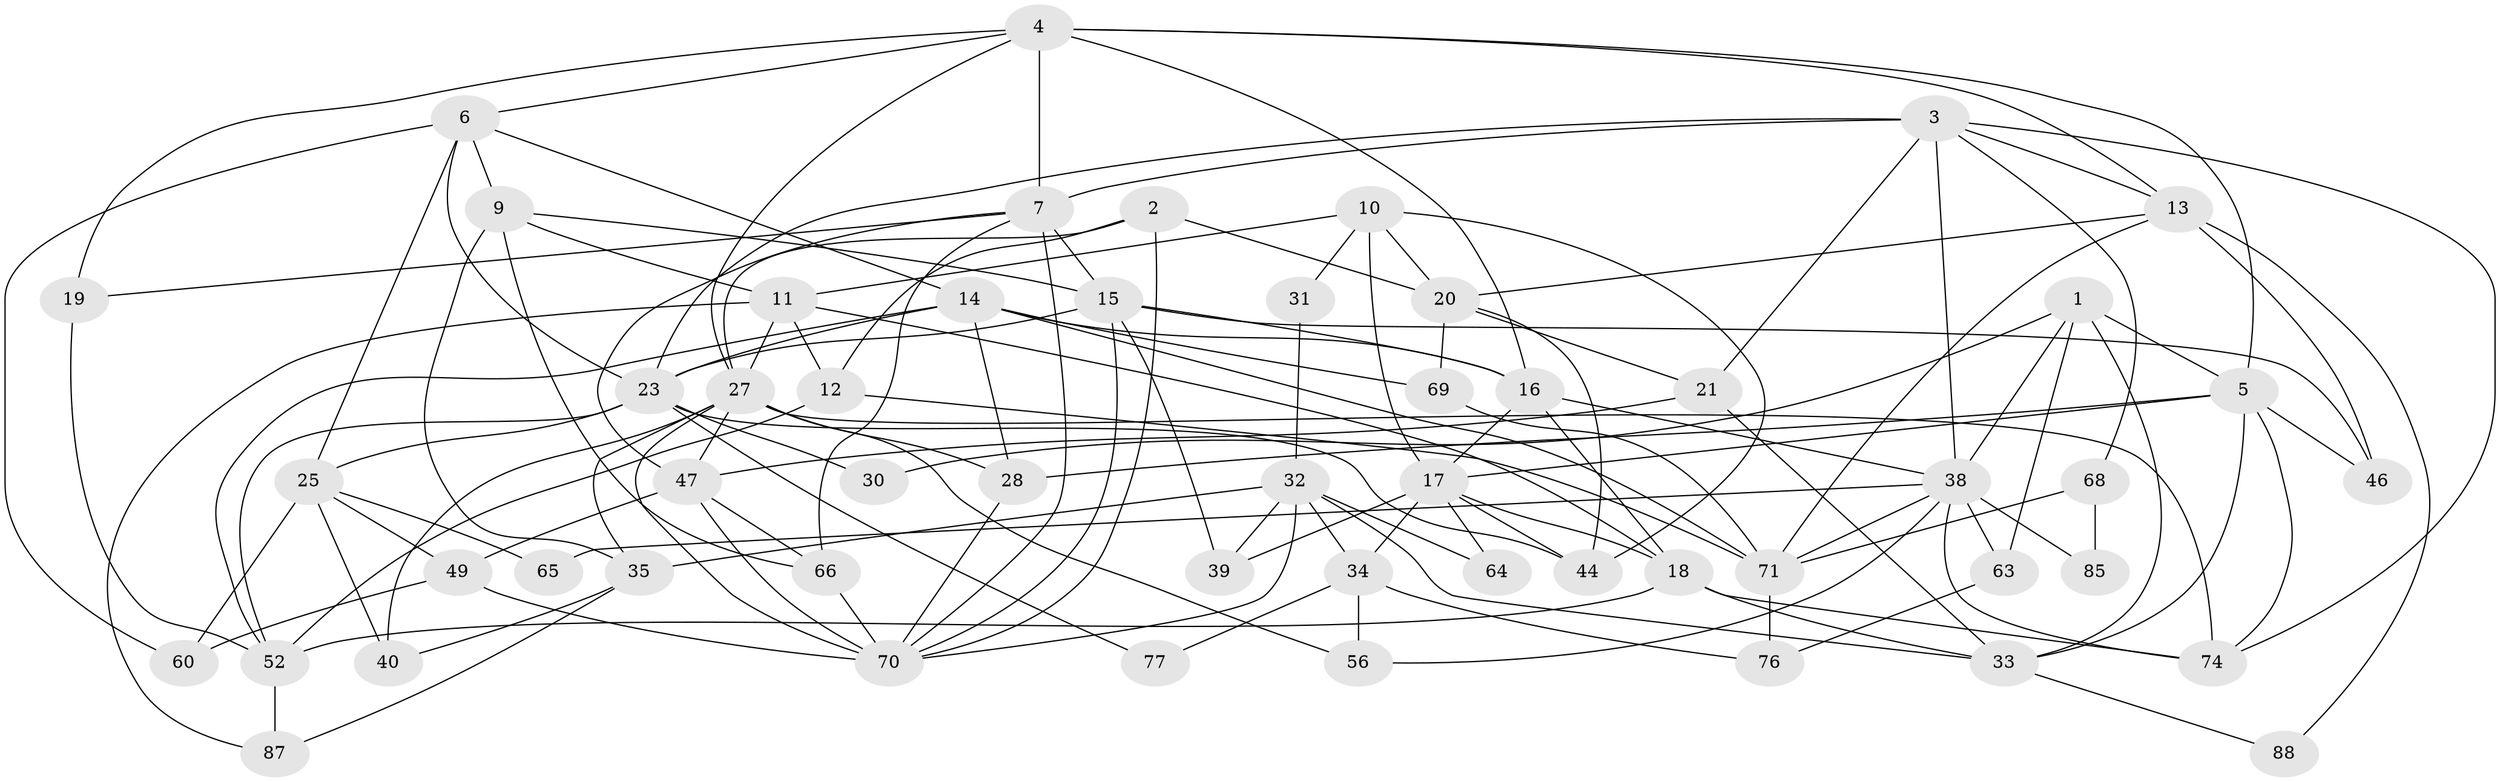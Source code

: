 // Generated by graph-tools (version 1.1) at 2025/24/03/03/25 07:24:02]
// undirected, 54 vertices, 133 edges
graph export_dot {
graph [start="1"]
  node [color=gray90,style=filled];
  1 [super="+55"];
  2 [super="+53"];
  3 [super="+58"];
  4 [super="+72"];
  5 [super="+83"];
  6 [super="+57"];
  7 [super="+8"];
  9 [super="+79"];
  10 [super="+41"];
  11 [super="+36"];
  12 [super="+42"];
  13 [super="+59"];
  14 [super="+22"];
  15 [super="+61"];
  16 [super="+45"];
  17 [super="+48"];
  18 [super="+50"];
  19 [super="+26"];
  20 [super="+67"];
  21 [super="+81"];
  23 [super="+24"];
  25 [super="+37"];
  27 [super="+82"];
  28 [super="+29"];
  30;
  31;
  32 [super="+43"];
  33 [super="+84"];
  34 [super="+62"];
  35 [super="+78"];
  38 [super="+54"];
  39;
  40;
  44;
  46;
  47 [super="+51"];
  49;
  52;
  56;
  60;
  63;
  64;
  65;
  66 [super="+80"];
  68;
  69;
  70 [super="+73"];
  71 [super="+75"];
  74 [super="+86"];
  76;
  77;
  85;
  87;
  88;
  1 -- 5;
  1 -- 38;
  1 -- 63;
  1 -- 30;
  1 -- 33;
  2 -- 27;
  2 -- 70;
  2 -- 20;
  2 -- 12;
  3 -- 23;
  3 -- 68;
  3 -- 21;
  3 -- 7;
  3 -- 74;
  3 -- 38;
  3 -- 13;
  4 -- 13 [weight=2];
  4 -- 6;
  4 -- 27;
  4 -- 16;
  4 -- 19;
  4 -- 5;
  4 -- 7 [weight=2];
  5 -- 33;
  5 -- 46;
  5 -- 28;
  5 -- 17;
  5 -- 74;
  6 -- 23;
  6 -- 25;
  6 -- 9;
  6 -- 60;
  6 -- 14;
  7 -- 15;
  7 -- 70;
  7 -- 66;
  7 -- 47;
  7 -- 19;
  9 -- 66;
  9 -- 11;
  9 -- 15;
  9 -- 35;
  10 -- 31;
  10 -- 17;
  10 -- 11;
  10 -- 44;
  10 -- 20;
  11 -- 12;
  11 -- 18;
  11 -- 87;
  11 -- 27;
  12 -- 52;
  12 -- 71;
  13 -- 46;
  13 -- 71;
  13 -- 88;
  13 -- 20;
  14 -- 16 [weight=2];
  14 -- 28;
  14 -- 52;
  14 -- 69 [weight=2];
  14 -- 23;
  14 -- 71;
  15 -- 16;
  15 -- 23;
  15 -- 39;
  15 -- 46;
  15 -- 70;
  16 -- 38;
  16 -- 17;
  16 -- 18;
  17 -- 34;
  17 -- 39;
  17 -- 44;
  17 -- 64;
  17 -- 18;
  18 -- 74;
  18 -- 52;
  18 -- 33;
  19 -- 52;
  20 -- 44;
  20 -- 21;
  20 -- 69;
  21 -- 47;
  21 -- 33;
  23 -- 52;
  23 -- 25;
  23 -- 30;
  23 -- 77;
  23 -- 44;
  25 -- 60;
  25 -- 40;
  25 -- 65;
  25 -- 49;
  27 -- 40;
  27 -- 70;
  27 -- 74;
  27 -- 47;
  27 -- 56;
  27 -- 35;
  27 -- 28;
  28 -- 70;
  31 -- 32;
  32 -- 70;
  32 -- 39;
  32 -- 64;
  32 -- 33;
  32 -- 35;
  32 -- 34;
  33 -- 88;
  34 -- 76;
  34 -- 77;
  34 -- 56;
  35 -- 87;
  35 -- 40;
  38 -- 63;
  38 -- 65;
  38 -- 71;
  38 -- 74;
  38 -- 85;
  38 -- 56;
  47 -- 49;
  47 -- 66 [weight=2];
  47 -- 70 [weight=2];
  49 -- 70;
  49 -- 60;
  52 -- 87;
  63 -- 76;
  66 -- 70;
  68 -- 85;
  68 -- 71;
  69 -- 71;
  71 -- 76;
}
